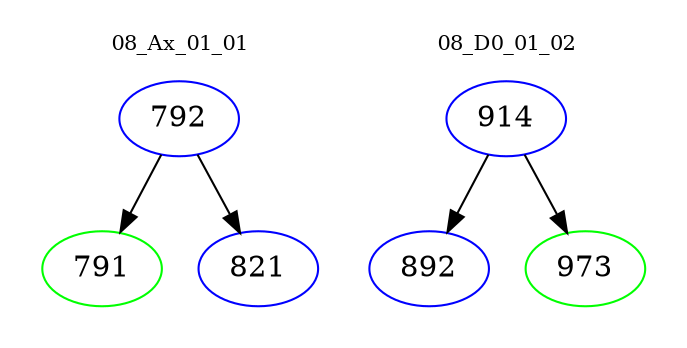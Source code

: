 digraph{
subgraph cluster_0 {
color = white
label = "08_Ax_01_01";
fontsize=10;
T0_792 [label="792", color="blue"]
T0_792 -> T0_791 [color="black"]
T0_791 [label="791", color="green"]
T0_792 -> T0_821 [color="black"]
T0_821 [label="821", color="blue"]
}
subgraph cluster_1 {
color = white
label = "08_D0_01_02";
fontsize=10;
T1_914 [label="914", color="blue"]
T1_914 -> T1_892 [color="black"]
T1_892 [label="892", color="blue"]
T1_914 -> T1_973 [color="black"]
T1_973 [label="973", color="green"]
}
}
